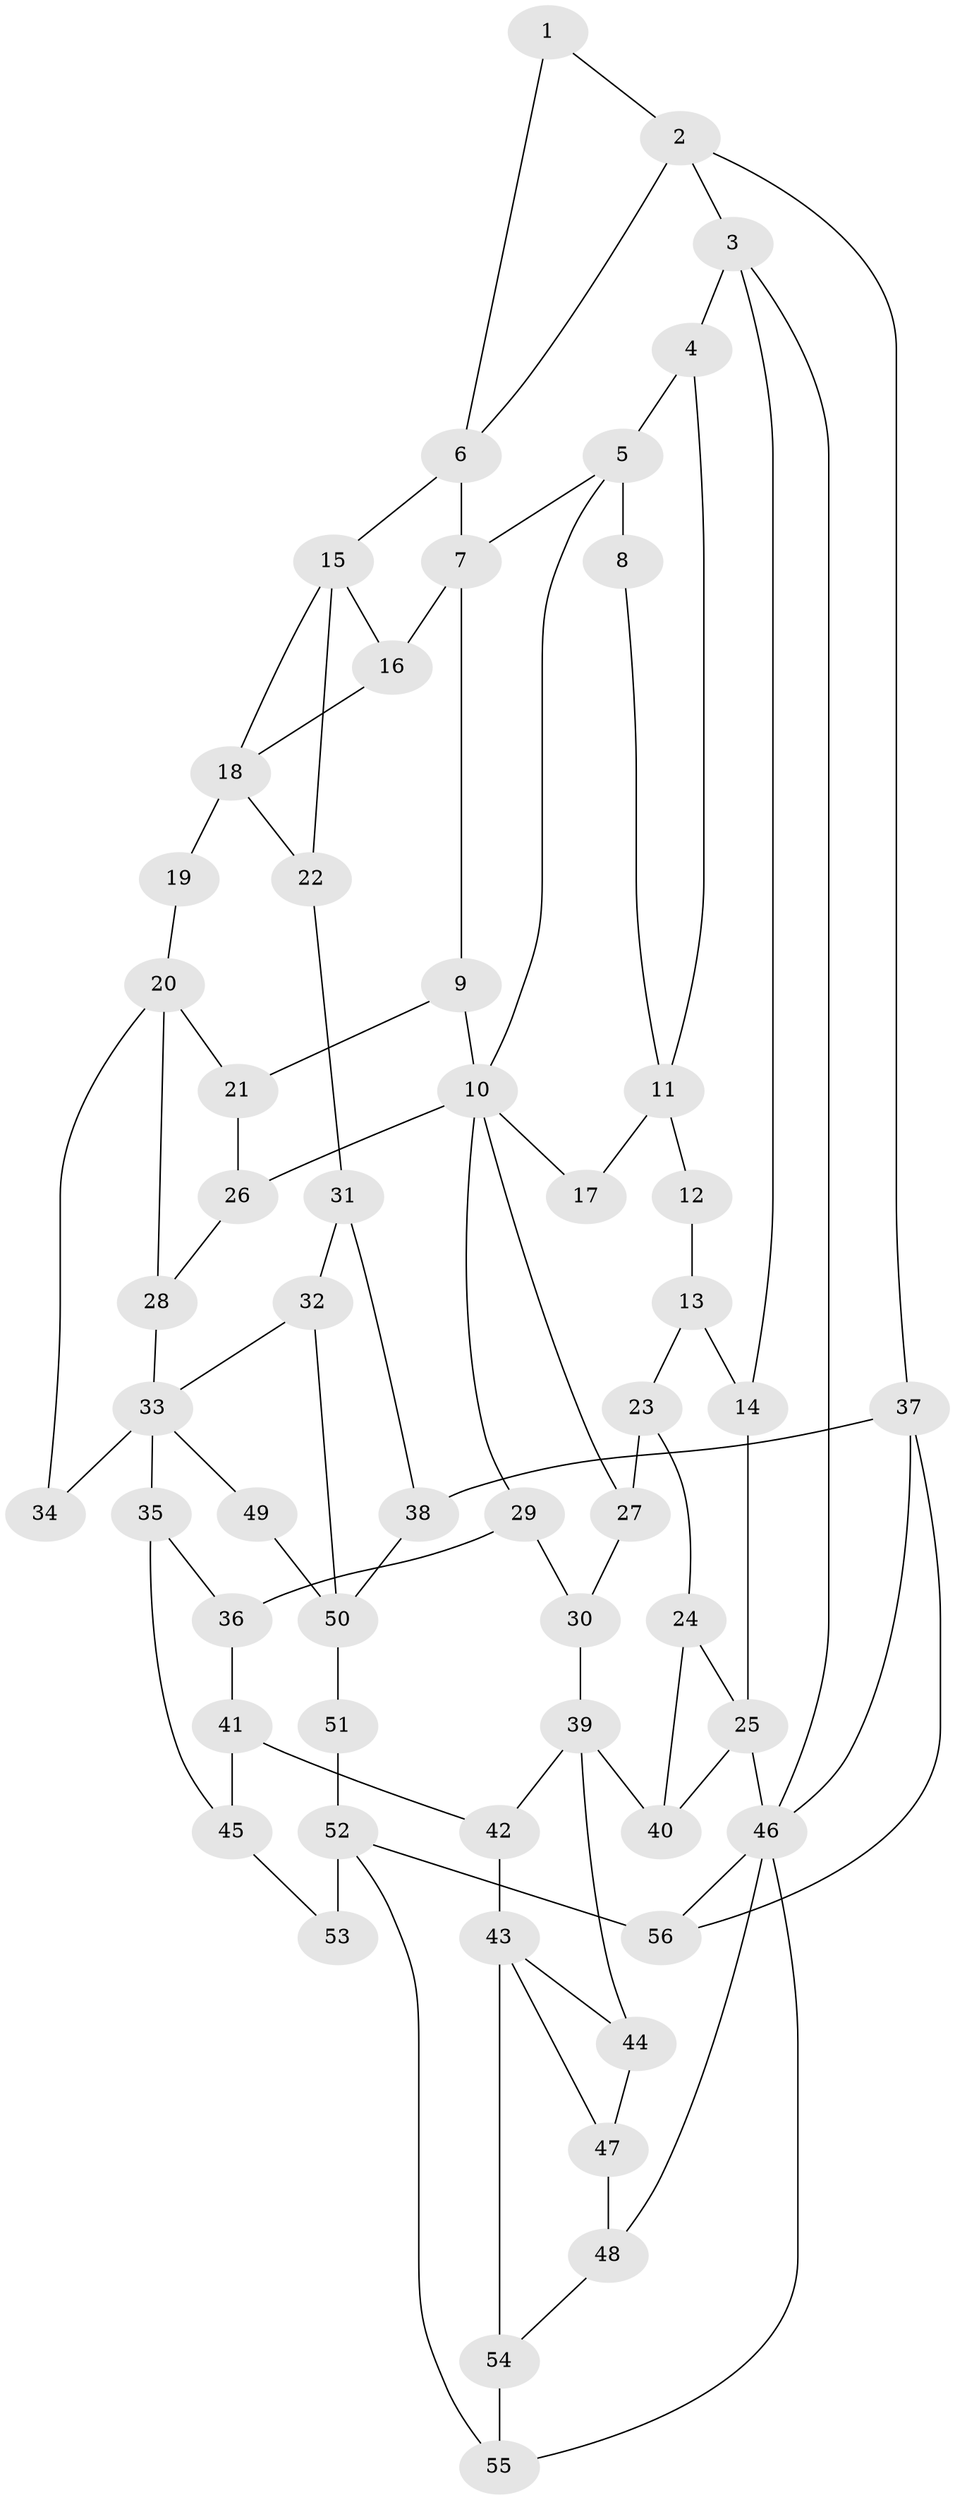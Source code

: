 // original degree distribution, {3: 0.017857142857142856, 6: 0.25, 4: 0.26785714285714285, 5: 0.4642857142857143}
// Generated by graph-tools (version 1.1) at 2025/38/03/09/25 02:38:44]
// undirected, 56 vertices, 91 edges
graph export_dot {
graph [start="1"]
  node [color=gray90,style=filled];
  1;
  2;
  3;
  4;
  5;
  6;
  7;
  8;
  9;
  10;
  11;
  12;
  13;
  14;
  15;
  16;
  17;
  18;
  19;
  20;
  21;
  22;
  23;
  24;
  25;
  26;
  27;
  28;
  29;
  30;
  31;
  32;
  33;
  34;
  35;
  36;
  37;
  38;
  39;
  40;
  41;
  42;
  43;
  44;
  45;
  46;
  47;
  48;
  49;
  50;
  51;
  52;
  53;
  54;
  55;
  56;
  1 -- 2 [weight=1.0];
  1 -- 6 [weight=1.0];
  2 -- 3 [weight=1.0];
  2 -- 6 [weight=1.0];
  2 -- 37 [weight=1.0];
  3 -- 4 [weight=1.0];
  3 -- 14 [weight=1.0];
  3 -- 46 [weight=1.0];
  4 -- 5 [weight=1.0];
  4 -- 11 [weight=1.0];
  5 -- 7 [weight=1.0];
  5 -- 8 [weight=2.0];
  5 -- 10 [weight=1.0];
  6 -- 7 [weight=1.0];
  6 -- 15 [weight=2.0];
  7 -- 9 [weight=1.0];
  7 -- 16 [weight=1.0];
  8 -- 11 [weight=1.0];
  9 -- 10 [weight=1.0];
  9 -- 21 [weight=1.0];
  10 -- 17 [weight=1.0];
  10 -- 26 [weight=1.0];
  10 -- 27 [weight=1.0];
  10 -- 29 [weight=1.0];
  11 -- 12 [weight=2.0];
  11 -- 17 [weight=2.0];
  12 -- 13 [weight=2.0];
  13 -- 14 [weight=1.0];
  13 -- 23 [weight=1.0];
  14 -- 25 [weight=1.0];
  15 -- 16 [weight=1.0];
  15 -- 18 [weight=2.0];
  15 -- 22 [weight=1.0];
  16 -- 18 [weight=1.0];
  18 -- 19 [weight=2.0];
  18 -- 22 [weight=1.0];
  19 -- 20 [weight=2.0];
  20 -- 21 [weight=1.0];
  20 -- 28 [weight=1.0];
  20 -- 34 [weight=2.0];
  21 -- 26 [weight=1.0];
  22 -- 31 [weight=1.0];
  23 -- 24 [weight=1.0];
  23 -- 27 [weight=1.0];
  24 -- 25 [weight=1.0];
  24 -- 40 [weight=1.0];
  25 -- 40 [weight=1.0];
  25 -- 46 [weight=2.0];
  26 -- 28 [weight=1.0];
  27 -- 30 [weight=1.0];
  28 -- 33 [weight=1.0];
  29 -- 30 [weight=1.0];
  29 -- 36 [weight=1.0];
  30 -- 39 [weight=1.0];
  31 -- 32 [weight=1.0];
  31 -- 38 [weight=1.0];
  32 -- 33 [weight=1.0];
  32 -- 50 [weight=1.0];
  33 -- 34 [weight=1.0];
  33 -- 35 [weight=2.0];
  33 -- 49 [weight=1.0];
  35 -- 36 [weight=1.0];
  35 -- 45 [weight=1.0];
  36 -- 41 [weight=1.0];
  37 -- 38 [weight=1.0];
  37 -- 46 [weight=1.0];
  37 -- 56 [weight=1.0];
  38 -- 50 [weight=1.0];
  39 -- 40 [weight=2.0];
  39 -- 42 [weight=1.0];
  39 -- 44 [weight=1.0];
  41 -- 42 [weight=1.0];
  41 -- 45 [weight=1.0];
  42 -- 43 [weight=2.0];
  43 -- 44 [weight=1.0];
  43 -- 47 [weight=1.0];
  43 -- 54 [weight=2.0];
  44 -- 47 [weight=1.0];
  45 -- 53 [weight=1.0];
  46 -- 48 [weight=1.0];
  46 -- 55 [weight=1.0];
  46 -- 56 [weight=1.0];
  47 -- 48 [weight=1.0];
  48 -- 54 [weight=1.0];
  49 -- 50 [weight=2.0];
  50 -- 51 [weight=2.0];
  51 -- 52 [weight=2.0];
  52 -- 53 [weight=2.0];
  52 -- 55 [weight=1.0];
  52 -- 56 [weight=1.0];
  54 -- 55 [weight=2.0];
}
